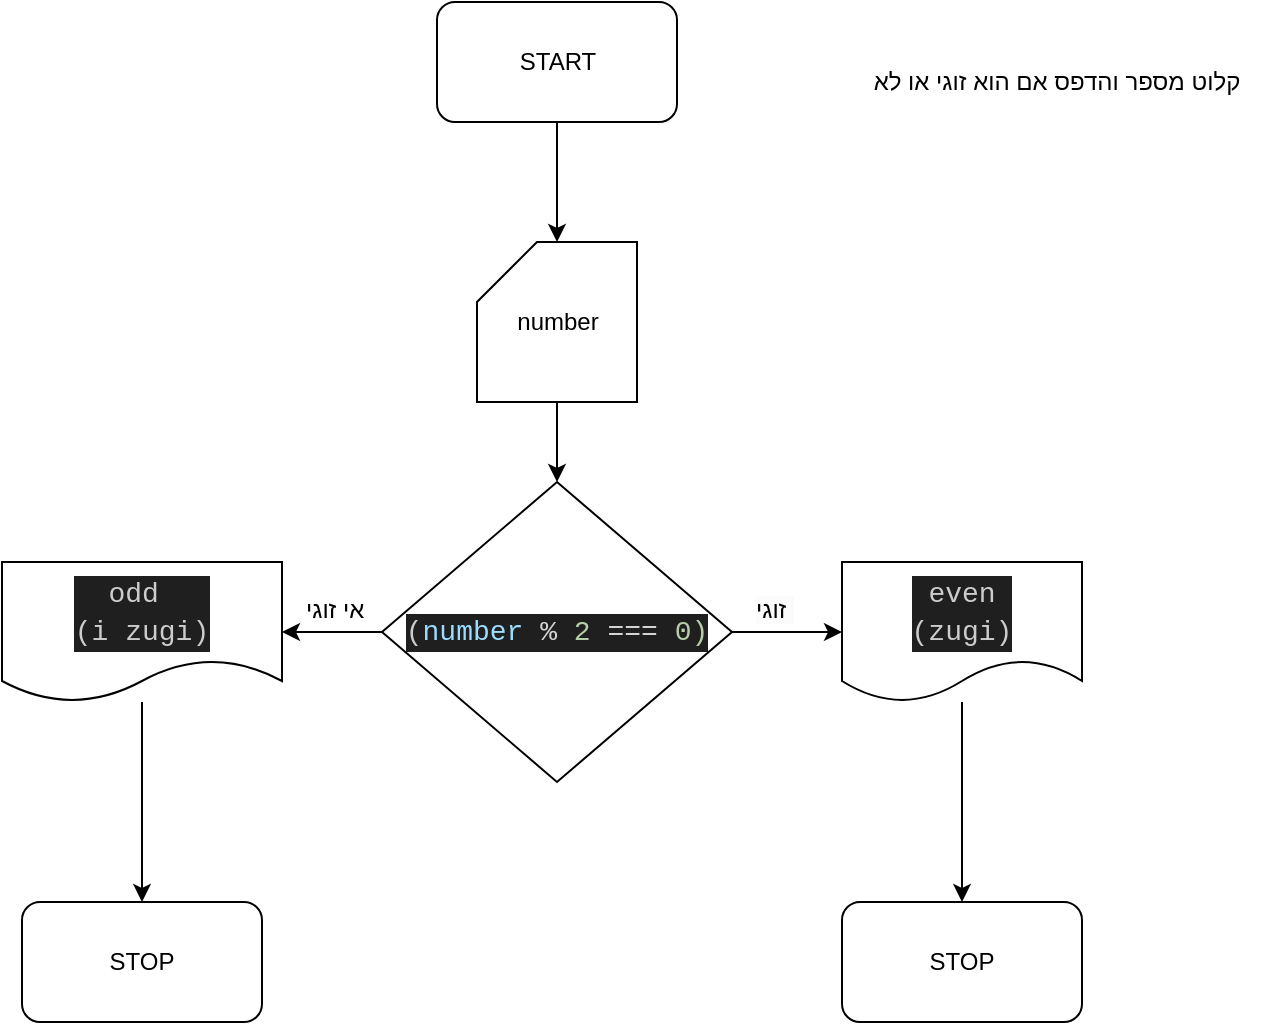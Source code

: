 <mxfile version="21.6.5" type="device">
  <diagram name="Page-1" id="BWHNkNiEs-IkO5fIKNXb">
    <mxGraphModel dx="1290" dy="605" grid="1" gridSize="10" guides="1" tooltips="1" connect="1" arrows="1" fold="1" page="1" pageScale="1" pageWidth="850" pageHeight="1100" math="0" shadow="0">
      <root>
        <mxCell id="0" />
        <mxCell id="1" parent="0" />
        <mxCell id="UckIdEW40wDfMgWGuQWz-9" value="" style="edgeStyle=orthogonalEdgeStyle;rounded=0;orthogonalLoop=1;jettySize=auto;html=1;" edge="1" parent="1" source="5qmP-6OTH-ESlq7DOyJe-1" target="NqOy1r5sEnn0rG29aLDs-30">
          <mxGeometry relative="1" as="geometry" />
        </mxCell>
        <mxCell id="5qmP-6OTH-ESlq7DOyJe-1" value="START" style="rounded=1;whiteSpace=wrap;html=1;" parent="1" vertex="1">
          <mxGeometry x="247.5" y="40" width="120" height="60" as="geometry" />
        </mxCell>
        <mxCell id="5qmP-6OTH-ESlq7DOyJe-2" value="STOP" style="rounded=1;whiteSpace=wrap;html=1;" parent="1" vertex="1">
          <mxGeometry x="450" y="490" width="120" height="60" as="geometry" />
        </mxCell>
        <mxCell id="5qmP-6OTH-ESlq7DOyJe-3" value="&lt;div&gt;קלוט מספר והדפס אם הוא זוגי או לא&lt;br&gt;&lt;/div&gt;" style="text;html=1;strokeColor=none;fillColor=none;align=center;verticalAlign=middle;whiteSpace=wrap;rounded=0;" parent="1" vertex="1">
          <mxGeometry x="450" y="50" width="215" height="60" as="geometry" />
        </mxCell>
        <mxCell id="5qmP-6OTH-ESlq7DOyJe-23" style="edgeStyle=orthogonalEdgeStyle;rounded=0;orthogonalLoop=1;jettySize=auto;html=1;" parent="1" source="5qmP-6OTH-ESlq7DOyJe-22" target="5qmP-6OTH-ESlq7DOyJe-2" edge="1">
          <mxGeometry relative="1" as="geometry" />
        </mxCell>
        <mxCell id="5qmP-6OTH-ESlq7DOyJe-22" value="&lt;div style=&quot;color: rgb(204, 204, 204); background-color: rgb(31, 31, 31); font-family: Consolas, &amp;quot;Courier New&amp;quot;, monospace; font-size: 14px; line-height: 19px;&quot;&gt;&lt;div style=&quot;line-height: 19px;&quot;&gt;&lt;div style=&quot;line-height: 19px;&quot;&gt;&lt;div style=&quot;line-height: 19px;&quot;&gt;even&lt;/div&gt;&lt;div style=&quot;line-height: 19px;&quot;&gt;(zugi)&lt;/div&gt;&lt;/div&gt;&lt;/div&gt;&lt;/div&gt;" style="shape=document;whiteSpace=wrap;html=1;boundedLbl=1;" parent="1" vertex="1">
          <mxGeometry x="450" y="320" width="120" height="70" as="geometry" />
        </mxCell>
        <mxCell id="UckIdEW40wDfMgWGuQWz-8" value="" style="edgeStyle=orthogonalEdgeStyle;rounded=0;orthogonalLoop=1;jettySize=auto;html=1;" edge="1" parent="1" source="NqOy1r5sEnn0rG29aLDs-30" target="UckIdEW40wDfMgWGuQWz-1">
          <mxGeometry relative="1" as="geometry" />
        </mxCell>
        <mxCell id="NqOy1r5sEnn0rG29aLDs-30" value="number" style="shape=card;whiteSpace=wrap;html=1;" parent="1" vertex="1">
          <mxGeometry x="267.5" y="160" width="80" height="80" as="geometry" />
        </mxCell>
        <mxCell id="UckIdEW40wDfMgWGuQWz-5" value="" style="edgeStyle=orthogonalEdgeStyle;rounded=0;orthogonalLoop=1;jettySize=auto;html=1;" edge="1" parent="1" source="NqOy1r5sEnn0rG29aLDs-31" target="UckIdEW40wDfMgWGuQWz-2">
          <mxGeometry relative="1" as="geometry" />
        </mxCell>
        <mxCell id="NqOy1r5sEnn0rG29aLDs-31" value="&lt;div style=&quot;color: rgb(204, 204, 204); background-color: rgb(31, 31, 31); font-family: Consolas, &amp;quot;Courier New&amp;quot;, monospace; font-size: 14px; line-height: 19px;&quot;&gt;odd&amp;nbsp;&lt;/div&gt;&lt;div style=&quot;color: rgb(204, 204, 204); background-color: rgb(31, 31, 31); font-family: Consolas, &amp;quot;Courier New&amp;quot;, monospace; font-size: 14px; line-height: 19px;&quot;&gt;(i zugi)&lt;/div&gt;" style="shape=document;whiteSpace=wrap;html=1;boundedLbl=1;" parent="1" vertex="1">
          <mxGeometry x="30" y="320" width="140" height="70" as="geometry" />
        </mxCell>
        <mxCell id="UckIdEW40wDfMgWGuQWz-3" value="" style="edgeStyle=orthogonalEdgeStyle;rounded=0;orthogonalLoop=1;jettySize=auto;html=1;" edge="1" parent="1" source="UckIdEW40wDfMgWGuQWz-1" target="5qmP-6OTH-ESlq7DOyJe-22">
          <mxGeometry relative="1" as="geometry" />
        </mxCell>
        <mxCell id="UckIdEW40wDfMgWGuQWz-4" value="" style="edgeStyle=orthogonalEdgeStyle;rounded=0;orthogonalLoop=1;jettySize=auto;html=1;" edge="1" parent="1" source="UckIdEW40wDfMgWGuQWz-1" target="NqOy1r5sEnn0rG29aLDs-31">
          <mxGeometry relative="1" as="geometry" />
        </mxCell>
        <mxCell id="UckIdEW40wDfMgWGuQWz-1" value="&lt;div style=&quot;color: rgb(204, 204, 204); background-color: rgb(31, 31, 31); font-family: Consolas, &amp;quot;Courier New&amp;quot;, monospace; font-size: 14px; line-height: 19px;&quot;&gt;(&lt;span style=&quot;color: #9cdcfe;&quot;&gt;number&lt;/span&gt;&lt;span style=&quot;color: #d4d4d4;&quot;&gt; % &lt;/span&gt;&lt;span style=&quot;color: #b5cea8;&quot;&gt;2&lt;/span&gt;&lt;span style=&quot;color: #d4d4d4;&quot;&gt; === &lt;/span&gt;&lt;span style=&quot;color: #b5cea8;&quot;&gt;0)&lt;/span&gt;&lt;/div&gt;" style="rhombus;whiteSpace=wrap;html=1;" vertex="1" parent="1">
          <mxGeometry x="220" y="280" width="175" height="150" as="geometry" />
        </mxCell>
        <mxCell id="UckIdEW40wDfMgWGuQWz-2" value="STOP" style="rounded=1;whiteSpace=wrap;html=1;" vertex="1" parent="1">
          <mxGeometry x="40" y="490" width="120" height="60" as="geometry" />
        </mxCell>
        <mxCell id="UckIdEW40wDfMgWGuQWz-6" value="&lt;span style=&quot;color: rgb(0, 0, 0); font-family: Helvetica; font-size: 12px; font-style: normal; font-variant-ligatures: normal; font-variant-caps: normal; font-weight: 400; letter-spacing: normal; orphans: 2; text-align: center; text-indent: 0px; text-transform: none; widows: 2; word-spacing: 0px; -webkit-text-stroke-width: 0px; background-color: rgb(251, 251, 251); text-decoration-thickness: initial; text-decoration-style: initial; text-decoration-color: initial; float: none; display: inline !important;&quot;&gt;זוגי&lt;span&gt;&amp;nbsp;&lt;/span&gt;&lt;/span&gt;" style="text;whiteSpace=wrap;html=1;" vertex="1" parent="1">
          <mxGeometry x="405" y="330" width="20" height="30" as="geometry" />
        </mxCell>
        <mxCell id="UckIdEW40wDfMgWGuQWz-7" value="&lt;div style=&quot;text-align: center;&quot;&gt;&lt;span style=&quot;background-color: initial;&quot;&gt;אי זוגי&lt;/span&gt;&lt;/div&gt;" style="text;whiteSpace=wrap;html=1;" vertex="1" parent="1">
          <mxGeometry x="180" y="330" width="50" height="30" as="geometry" />
        </mxCell>
      </root>
    </mxGraphModel>
  </diagram>
</mxfile>
